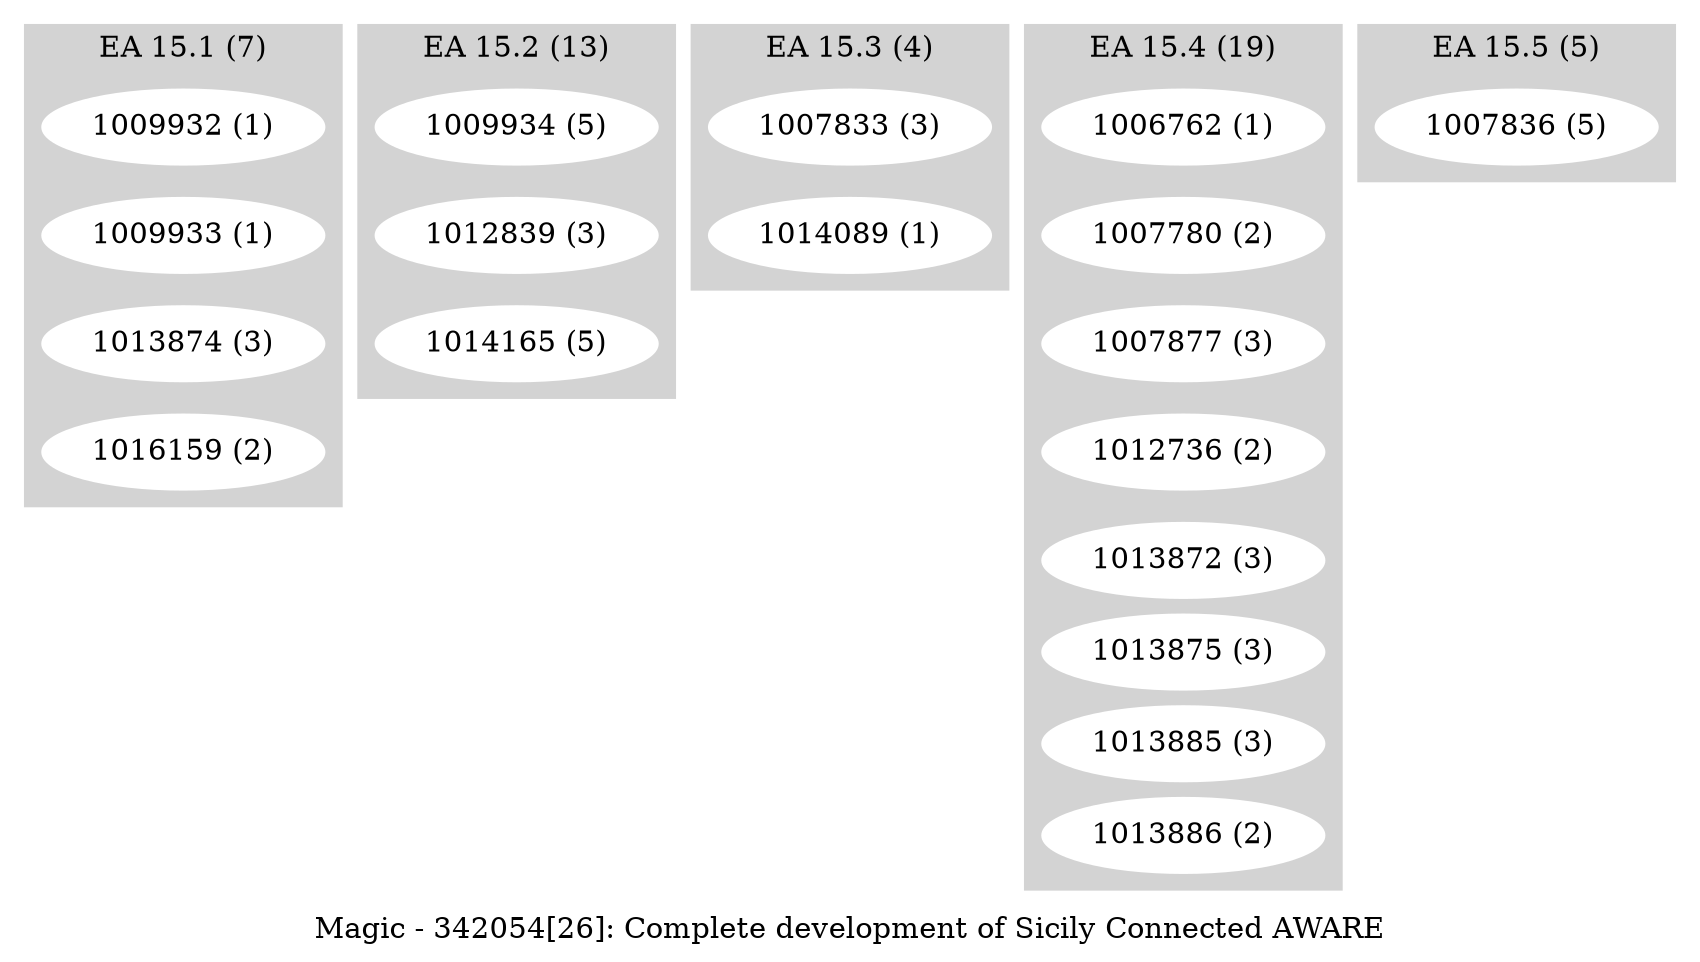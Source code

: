 digraph G {
    label = "Magic - 342054[26]: Complete development of Sicily Connected AWARE";
    ranksep = .1
    subgraph cluster_1 {
        style=filled;
        color=lightgrey;
        node [style=filled,color=white];
        "1009932 (1)" ->       
        "1009933 (1)" ->       
        "1013874 (3)" ->       
        "1016159 (2)"
        [style=invis];
        label = "EA 15.1 (7)";
    }
    subgraph cluster_2 {
        style=filled;
        color=lightgrey;
        node [style=filled,color=white];
        "1009934 (5)" ->       
        "1012839 (3)" ->       
        "1014165 (5)"
        [style=invis];
        label = "EA 15.2 (13)";
    }
    subgraph cluster_3 {
        style=filled;
        color=lightgrey;
        node [style=filled,color=white];
        "1007833 (3)" ->       
        "1014089 (1)"
        [style=invis];
        label = "EA 15.3 (4)";
    }
    subgraph cluster_4 {
        style=filled;
        color=lightgrey;
        node [style=filled,color=white];
        "1006762 (1)" ->       
        "1007780 (2)" ->       
        "1007877 (3)" ->       
        "1012736 (2)" ->       
        "1013872 (3)" ->       
        "1013875 (3)" ->       
        "1013885 (3)" ->       
        "1013886 (2)"
        [style=invis];
        label = "EA 15.4 (19)";
    }
    subgraph cluster_5 {
        style=filled;
        color=lightgrey;
        node [style=filled,color=white];
        "1007836 (5)"
        ;
        label = "EA 15.5 (5)";
    }
}
